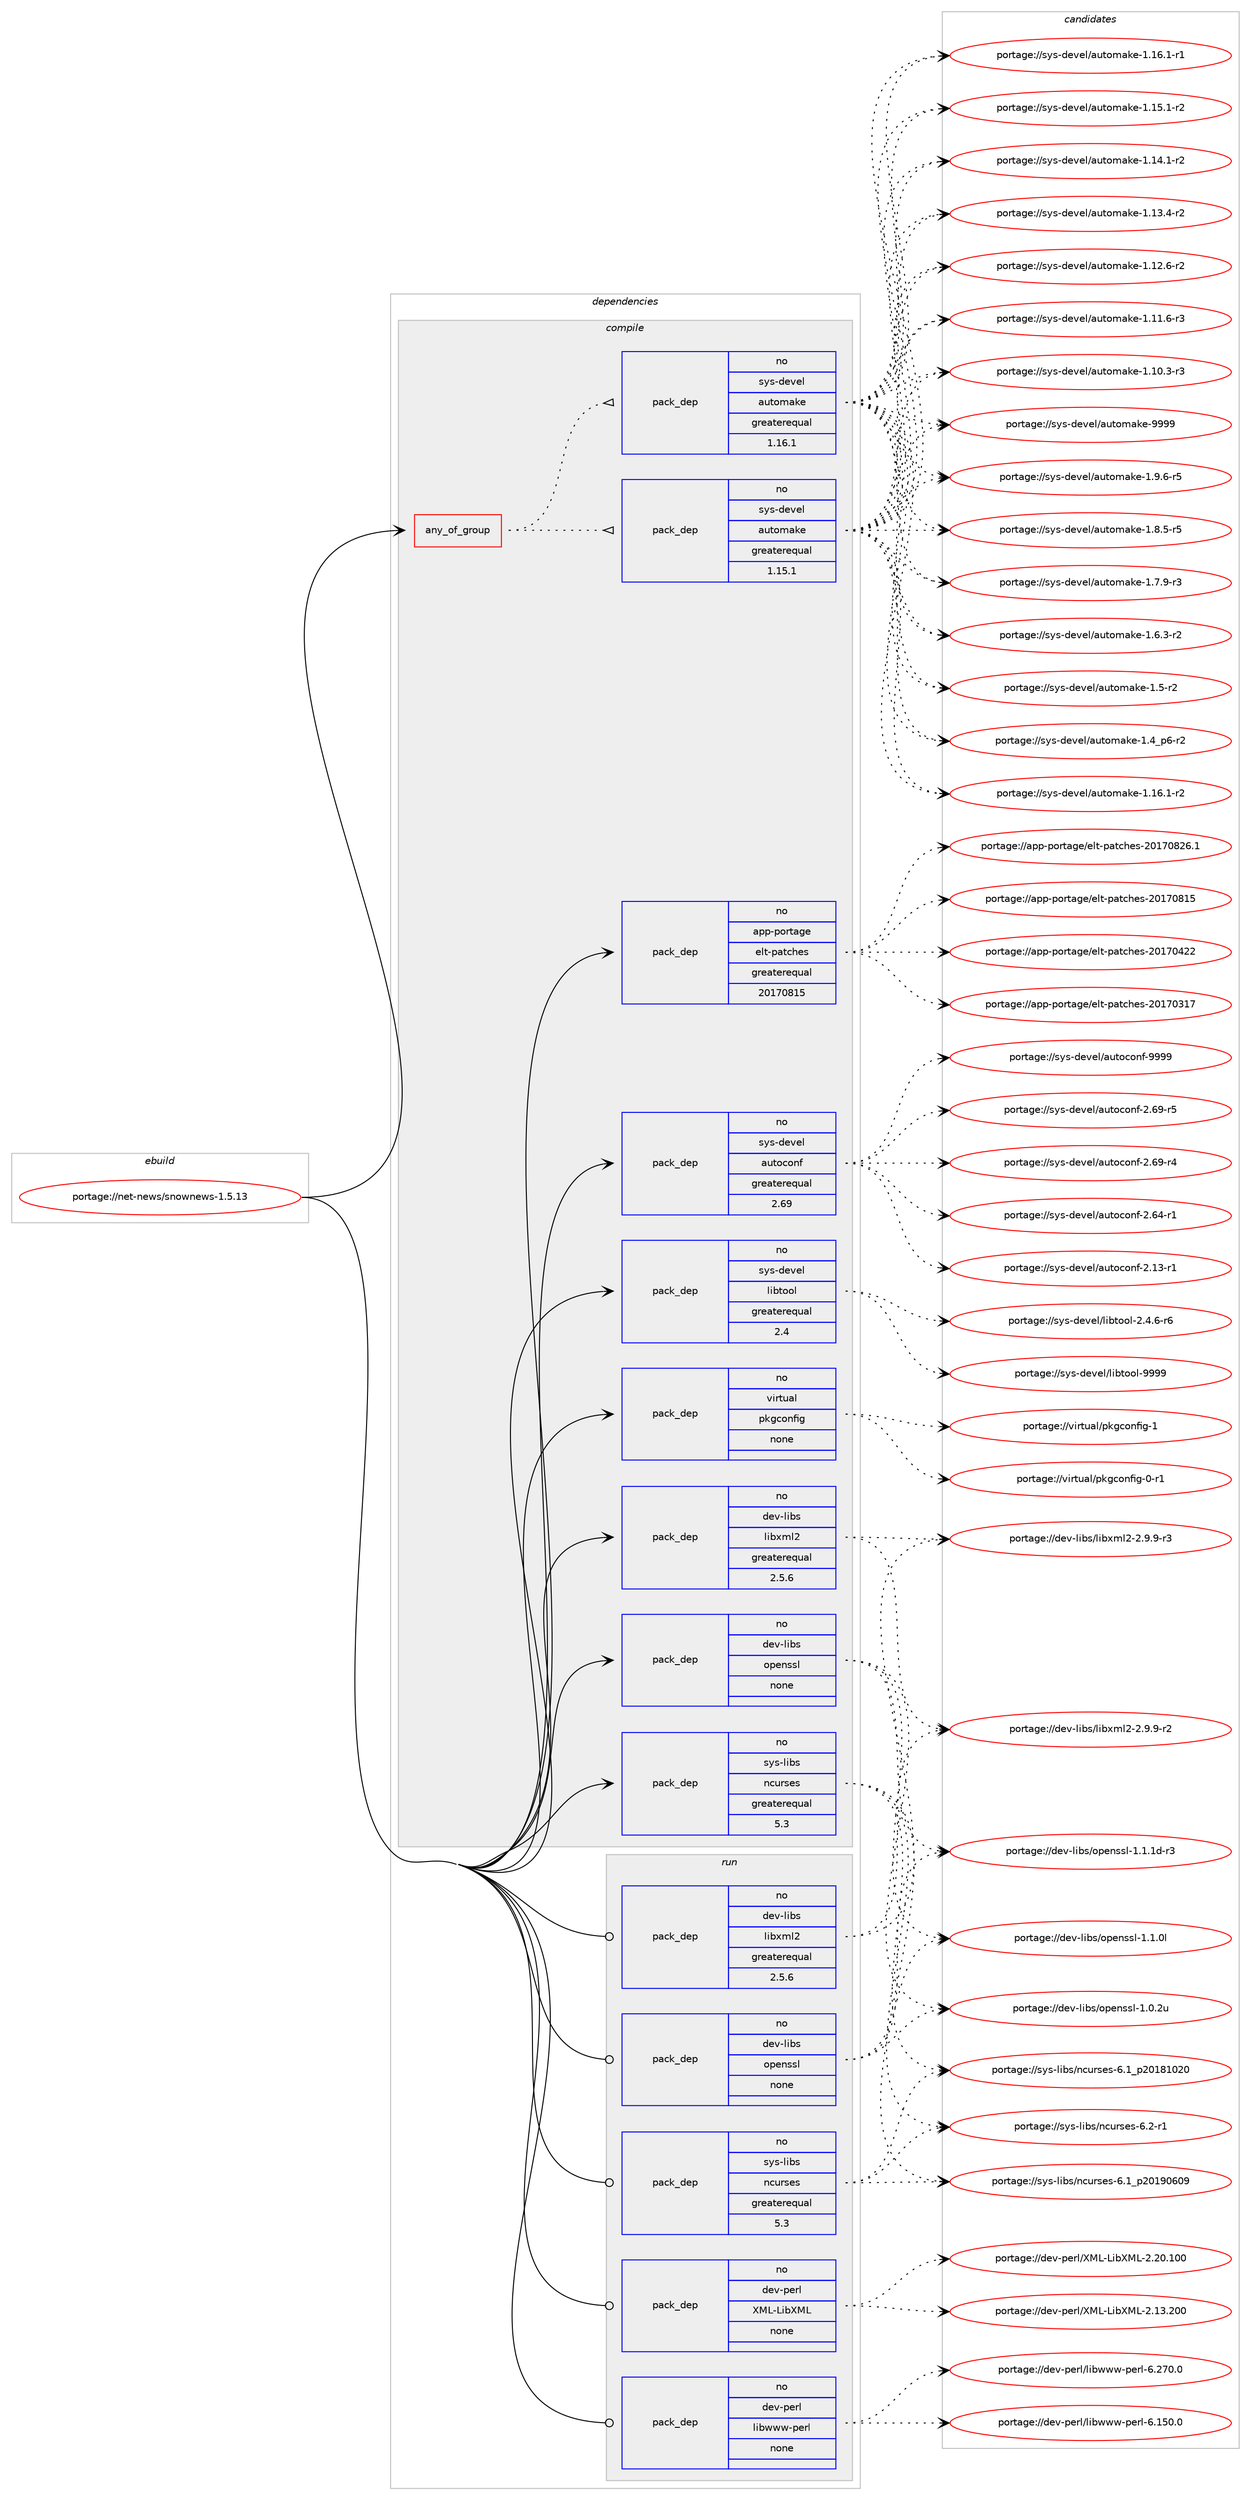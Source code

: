 digraph prolog {

# *************
# Graph options
# *************

newrank=true;
concentrate=true;
compound=true;
graph [rankdir=LR,fontname=Helvetica,fontsize=10,ranksep=1.5];#, ranksep=2.5, nodesep=0.2];
edge  [arrowhead=vee];
node  [fontname=Helvetica,fontsize=10];

# **********
# The ebuild
# **********

subgraph cluster_leftcol {
color=gray;
rank=same;
label=<<i>ebuild</i>>;
id [label="portage://net-news/snownews-1.5.13", color=red, width=4, href="../net-news/snownews-1.5.13.svg"];
}

# ****************
# The dependencies
# ****************

subgraph cluster_midcol {
color=gray;
label=<<i>dependencies</i>>;
subgraph cluster_compile {
fillcolor="#eeeeee";
style=filled;
label=<<i>compile</i>>;
subgraph any1016 {
dependency49337 [label=<<TABLE BORDER="0" CELLBORDER="1" CELLSPACING="0" CELLPADDING="4"><TR><TD CELLPADDING="10">any_of_group</TD></TR></TABLE>>, shape=none, color=red];subgraph pack39263 {
dependency49338 [label=<<TABLE BORDER="0" CELLBORDER="1" CELLSPACING="0" CELLPADDING="4" WIDTH="220"><TR><TD ROWSPAN="6" CELLPADDING="30">pack_dep</TD></TR><TR><TD WIDTH="110">no</TD></TR><TR><TD>sys-devel</TD></TR><TR><TD>automake</TD></TR><TR><TD>greaterequal</TD></TR><TR><TD>1.16.1</TD></TR></TABLE>>, shape=none, color=blue];
}
dependency49337:e -> dependency49338:w [weight=20,style="dotted",arrowhead="oinv"];
subgraph pack39264 {
dependency49339 [label=<<TABLE BORDER="0" CELLBORDER="1" CELLSPACING="0" CELLPADDING="4" WIDTH="220"><TR><TD ROWSPAN="6" CELLPADDING="30">pack_dep</TD></TR><TR><TD WIDTH="110">no</TD></TR><TR><TD>sys-devel</TD></TR><TR><TD>automake</TD></TR><TR><TD>greaterequal</TD></TR><TR><TD>1.15.1</TD></TR></TABLE>>, shape=none, color=blue];
}
dependency49337:e -> dependency49339:w [weight=20,style="dotted",arrowhead="oinv"];
}
id:e -> dependency49337:w [weight=20,style="solid",arrowhead="vee"];
subgraph pack39265 {
dependency49340 [label=<<TABLE BORDER="0" CELLBORDER="1" CELLSPACING="0" CELLPADDING="4" WIDTH="220"><TR><TD ROWSPAN="6" CELLPADDING="30">pack_dep</TD></TR><TR><TD WIDTH="110">no</TD></TR><TR><TD>app-portage</TD></TR><TR><TD>elt-patches</TD></TR><TR><TD>greaterequal</TD></TR><TR><TD>20170815</TD></TR></TABLE>>, shape=none, color=blue];
}
id:e -> dependency49340:w [weight=20,style="solid",arrowhead="vee"];
subgraph pack39266 {
dependency49341 [label=<<TABLE BORDER="0" CELLBORDER="1" CELLSPACING="0" CELLPADDING="4" WIDTH="220"><TR><TD ROWSPAN="6" CELLPADDING="30">pack_dep</TD></TR><TR><TD WIDTH="110">no</TD></TR><TR><TD>dev-libs</TD></TR><TR><TD>libxml2</TD></TR><TR><TD>greaterequal</TD></TR><TR><TD>2.5.6</TD></TR></TABLE>>, shape=none, color=blue];
}
id:e -> dependency49341:w [weight=20,style="solid",arrowhead="vee"];
subgraph pack39267 {
dependency49342 [label=<<TABLE BORDER="0" CELLBORDER="1" CELLSPACING="0" CELLPADDING="4" WIDTH="220"><TR><TD ROWSPAN="6" CELLPADDING="30">pack_dep</TD></TR><TR><TD WIDTH="110">no</TD></TR><TR><TD>dev-libs</TD></TR><TR><TD>openssl</TD></TR><TR><TD>none</TD></TR><TR><TD></TD></TR></TABLE>>, shape=none, color=blue];
}
id:e -> dependency49342:w [weight=20,style="solid",arrowhead="vee"];
subgraph pack39268 {
dependency49343 [label=<<TABLE BORDER="0" CELLBORDER="1" CELLSPACING="0" CELLPADDING="4" WIDTH="220"><TR><TD ROWSPAN="6" CELLPADDING="30">pack_dep</TD></TR><TR><TD WIDTH="110">no</TD></TR><TR><TD>sys-devel</TD></TR><TR><TD>autoconf</TD></TR><TR><TD>greaterequal</TD></TR><TR><TD>2.69</TD></TR></TABLE>>, shape=none, color=blue];
}
id:e -> dependency49343:w [weight=20,style="solid",arrowhead="vee"];
subgraph pack39269 {
dependency49344 [label=<<TABLE BORDER="0" CELLBORDER="1" CELLSPACING="0" CELLPADDING="4" WIDTH="220"><TR><TD ROWSPAN="6" CELLPADDING="30">pack_dep</TD></TR><TR><TD WIDTH="110">no</TD></TR><TR><TD>sys-devel</TD></TR><TR><TD>libtool</TD></TR><TR><TD>greaterequal</TD></TR><TR><TD>2.4</TD></TR></TABLE>>, shape=none, color=blue];
}
id:e -> dependency49344:w [weight=20,style="solid",arrowhead="vee"];
subgraph pack39270 {
dependency49345 [label=<<TABLE BORDER="0" CELLBORDER="1" CELLSPACING="0" CELLPADDING="4" WIDTH="220"><TR><TD ROWSPAN="6" CELLPADDING="30">pack_dep</TD></TR><TR><TD WIDTH="110">no</TD></TR><TR><TD>sys-libs</TD></TR><TR><TD>ncurses</TD></TR><TR><TD>greaterequal</TD></TR><TR><TD>5.3</TD></TR></TABLE>>, shape=none, color=blue];
}
id:e -> dependency49345:w [weight=20,style="solid",arrowhead="vee"];
subgraph pack39271 {
dependency49346 [label=<<TABLE BORDER="0" CELLBORDER="1" CELLSPACING="0" CELLPADDING="4" WIDTH="220"><TR><TD ROWSPAN="6" CELLPADDING="30">pack_dep</TD></TR><TR><TD WIDTH="110">no</TD></TR><TR><TD>virtual</TD></TR><TR><TD>pkgconfig</TD></TR><TR><TD>none</TD></TR><TR><TD></TD></TR></TABLE>>, shape=none, color=blue];
}
id:e -> dependency49346:w [weight=20,style="solid",arrowhead="vee"];
}
subgraph cluster_compileandrun {
fillcolor="#eeeeee";
style=filled;
label=<<i>compile and run</i>>;
}
subgraph cluster_run {
fillcolor="#eeeeee";
style=filled;
label=<<i>run</i>>;
subgraph pack39272 {
dependency49347 [label=<<TABLE BORDER="0" CELLBORDER="1" CELLSPACING="0" CELLPADDING="4" WIDTH="220"><TR><TD ROWSPAN="6" CELLPADDING="30">pack_dep</TD></TR><TR><TD WIDTH="110">no</TD></TR><TR><TD>dev-libs</TD></TR><TR><TD>libxml2</TD></TR><TR><TD>greaterequal</TD></TR><TR><TD>2.5.6</TD></TR></TABLE>>, shape=none, color=blue];
}
id:e -> dependency49347:w [weight=20,style="solid",arrowhead="odot"];
subgraph pack39273 {
dependency49348 [label=<<TABLE BORDER="0" CELLBORDER="1" CELLSPACING="0" CELLPADDING="4" WIDTH="220"><TR><TD ROWSPAN="6" CELLPADDING="30">pack_dep</TD></TR><TR><TD WIDTH="110">no</TD></TR><TR><TD>dev-libs</TD></TR><TR><TD>openssl</TD></TR><TR><TD>none</TD></TR><TR><TD></TD></TR></TABLE>>, shape=none, color=blue];
}
id:e -> dependency49348:w [weight=20,style="solid",arrowhead="odot"];
subgraph pack39274 {
dependency49349 [label=<<TABLE BORDER="0" CELLBORDER="1" CELLSPACING="0" CELLPADDING="4" WIDTH="220"><TR><TD ROWSPAN="6" CELLPADDING="30">pack_dep</TD></TR><TR><TD WIDTH="110">no</TD></TR><TR><TD>dev-perl</TD></TR><TR><TD>XML-LibXML</TD></TR><TR><TD>none</TD></TR><TR><TD></TD></TR></TABLE>>, shape=none, color=blue];
}
id:e -> dependency49349:w [weight=20,style="solid",arrowhead="odot"];
subgraph pack39275 {
dependency49350 [label=<<TABLE BORDER="0" CELLBORDER="1" CELLSPACING="0" CELLPADDING="4" WIDTH="220"><TR><TD ROWSPAN="6" CELLPADDING="30">pack_dep</TD></TR><TR><TD WIDTH="110">no</TD></TR><TR><TD>dev-perl</TD></TR><TR><TD>libwww-perl</TD></TR><TR><TD>none</TD></TR><TR><TD></TD></TR></TABLE>>, shape=none, color=blue];
}
id:e -> dependency49350:w [weight=20,style="solid",arrowhead="odot"];
subgraph pack39276 {
dependency49351 [label=<<TABLE BORDER="0" CELLBORDER="1" CELLSPACING="0" CELLPADDING="4" WIDTH="220"><TR><TD ROWSPAN="6" CELLPADDING="30">pack_dep</TD></TR><TR><TD WIDTH="110">no</TD></TR><TR><TD>sys-libs</TD></TR><TR><TD>ncurses</TD></TR><TR><TD>greaterequal</TD></TR><TR><TD>5.3</TD></TR></TABLE>>, shape=none, color=blue];
}
id:e -> dependency49351:w [weight=20,style="solid",arrowhead="odot"];
}
}

# **************
# The candidates
# **************

subgraph cluster_choices {
rank=same;
color=gray;
label=<<i>candidates</i>>;

subgraph choice39263 {
color=black;
nodesep=1;
choice115121115451001011181011084797117116111109971071014557575757 [label="portage://sys-devel/automake-9999", color=red, width=4,href="../sys-devel/automake-9999.svg"];
choice115121115451001011181011084797117116111109971071014549465746544511453 [label="portage://sys-devel/automake-1.9.6-r5", color=red, width=4,href="../sys-devel/automake-1.9.6-r5.svg"];
choice115121115451001011181011084797117116111109971071014549465646534511453 [label="portage://sys-devel/automake-1.8.5-r5", color=red, width=4,href="../sys-devel/automake-1.8.5-r5.svg"];
choice115121115451001011181011084797117116111109971071014549465546574511451 [label="portage://sys-devel/automake-1.7.9-r3", color=red, width=4,href="../sys-devel/automake-1.7.9-r3.svg"];
choice115121115451001011181011084797117116111109971071014549465446514511450 [label="portage://sys-devel/automake-1.6.3-r2", color=red, width=4,href="../sys-devel/automake-1.6.3-r2.svg"];
choice11512111545100101118101108479711711611110997107101454946534511450 [label="portage://sys-devel/automake-1.5-r2", color=red, width=4,href="../sys-devel/automake-1.5-r2.svg"];
choice115121115451001011181011084797117116111109971071014549465295112544511450 [label="portage://sys-devel/automake-1.4_p6-r2", color=red, width=4,href="../sys-devel/automake-1.4_p6-r2.svg"];
choice11512111545100101118101108479711711611110997107101454946495446494511450 [label="portage://sys-devel/automake-1.16.1-r2", color=red, width=4,href="../sys-devel/automake-1.16.1-r2.svg"];
choice11512111545100101118101108479711711611110997107101454946495446494511449 [label="portage://sys-devel/automake-1.16.1-r1", color=red, width=4,href="../sys-devel/automake-1.16.1-r1.svg"];
choice11512111545100101118101108479711711611110997107101454946495346494511450 [label="portage://sys-devel/automake-1.15.1-r2", color=red, width=4,href="../sys-devel/automake-1.15.1-r2.svg"];
choice11512111545100101118101108479711711611110997107101454946495246494511450 [label="portage://sys-devel/automake-1.14.1-r2", color=red, width=4,href="../sys-devel/automake-1.14.1-r2.svg"];
choice11512111545100101118101108479711711611110997107101454946495146524511450 [label="portage://sys-devel/automake-1.13.4-r2", color=red, width=4,href="../sys-devel/automake-1.13.4-r2.svg"];
choice11512111545100101118101108479711711611110997107101454946495046544511450 [label="portage://sys-devel/automake-1.12.6-r2", color=red, width=4,href="../sys-devel/automake-1.12.6-r2.svg"];
choice11512111545100101118101108479711711611110997107101454946494946544511451 [label="portage://sys-devel/automake-1.11.6-r3", color=red, width=4,href="../sys-devel/automake-1.11.6-r3.svg"];
choice11512111545100101118101108479711711611110997107101454946494846514511451 [label="portage://sys-devel/automake-1.10.3-r3", color=red, width=4,href="../sys-devel/automake-1.10.3-r3.svg"];
dependency49338:e -> choice115121115451001011181011084797117116111109971071014557575757:w [style=dotted,weight="100"];
dependency49338:e -> choice115121115451001011181011084797117116111109971071014549465746544511453:w [style=dotted,weight="100"];
dependency49338:e -> choice115121115451001011181011084797117116111109971071014549465646534511453:w [style=dotted,weight="100"];
dependency49338:e -> choice115121115451001011181011084797117116111109971071014549465546574511451:w [style=dotted,weight="100"];
dependency49338:e -> choice115121115451001011181011084797117116111109971071014549465446514511450:w [style=dotted,weight="100"];
dependency49338:e -> choice11512111545100101118101108479711711611110997107101454946534511450:w [style=dotted,weight="100"];
dependency49338:e -> choice115121115451001011181011084797117116111109971071014549465295112544511450:w [style=dotted,weight="100"];
dependency49338:e -> choice11512111545100101118101108479711711611110997107101454946495446494511450:w [style=dotted,weight="100"];
dependency49338:e -> choice11512111545100101118101108479711711611110997107101454946495446494511449:w [style=dotted,weight="100"];
dependency49338:e -> choice11512111545100101118101108479711711611110997107101454946495346494511450:w [style=dotted,weight="100"];
dependency49338:e -> choice11512111545100101118101108479711711611110997107101454946495246494511450:w [style=dotted,weight="100"];
dependency49338:e -> choice11512111545100101118101108479711711611110997107101454946495146524511450:w [style=dotted,weight="100"];
dependency49338:e -> choice11512111545100101118101108479711711611110997107101454946495046544511450:w [style=dotted,weight="100"];
dependency49338:e -> choice11512111545100101118101108479711711611110997107101454946494946544511451:w [style=dotted,weight="100"];
dependency49338:e -> choice11512111545100101118101108479711711611110997107101454946494846514511451:w [style=dotted,weight="100"];
}
subgraph choice39264 {
color=black;
nodesep=1;
choice115121115451001011181011084797117116111109971071014557575757 [label="portage://sys-devel/automake-9999", color=red, width=4,href="../sys-devel/automake-9999.svg"];
choice115121115451001011181011084797117116111109971071014549465746544511453 [label="portage://sys-devel/automake-1.9.6-r5", color=red, width=4,href="../sys-devel/automake-1.9.6-r5.svg"];
choice115121115451001011181011084797117116111109971071014549465646534511453 [label="portage://sys-devel/automake-1.8.5-r5", color=red, width=4,href="../sys-devel/automake-1.8.5-r5.svg"];
choice115121115451001011181011084797117116111109971071014549465546574511451 [label="portage://sys-devel/automake-1.7.9-r3", color=red, width=4,href="../sys-devel/automake-1.7.9-r3.svg"];
choice115121115451001011181011084797117116111109971071014549465446514511450 [label="portage://sys-devel/automake-1.6.3-r2", color=red, width=4,href="../sys-devel/automake-1.6.3-r2.svg"];
choice11512111545100101118101108479711711611110997107101454946534511450 [label="portage://sys-devel/automake-1.5-r2", color=red, width=4,href="../sys-devel/automake-1.5-r2.svg"];
choice115121115451001011181011084797117116111109971071014549465295112544511450 [label="portage://sys-devel/automake-1.4_p6-r2", color=red, width=4,href="../sys-devel/automake-1.4_p6-r2.svg"];
choice11512111545100101118101108479711711611110997107101454946495446494511450 [label="portage://sys-devel/automake-1.16.1-r2", color=red, width=4,href="../sys-devel/automake-1.16.1-r2.svg"];
choice11512111545100101118101108479711711611110997107101454946495446494511449 [label="portage://sys-devel/automake-1.16.1-r1", color=red, width=4,href="../sys-devel/automake-1.16.1-r1.svg"];
choice11512111545100101118101108479711711611110997107101454946495346494511450 [label="portage://sys-devel/automake-1.15.1-r2", color=red, width=4,href="../sys-devel/automake-1.15.1-r2.svg"];
choice11512111545100101118101108479711711611110997107101454946495246494511450 [label="portage://sys-devel/automake-1.14.1-r2", color=red, width=4,href="../sys-devel/automake-1.14.1-r2.svg"];
choice11512111545100101118101108479711711611110997107101454946495146524511450 [label="portage://sys-devel/automake-1.13.4-r2", color=red, width=4,href="../sys-devel/automake-1.13.4-r2.svg"];
choice11512111545100101118101108479711711611110997107101454946495046544511450 [label="portage://sys-devel/automake-1.12.6-r2", color=red, width=4,href="../sys-devel/automake-1.12.6-r2.svg"];
choice11512111545100101118101108479711711611110997107101454946494946544511451 [label="portage://sys-devel/automake-1.11.6-r3", color=red, width=4,href="../sys-devel/automake-1.11.6-r3.svg"];
choice11512111545100101118101108479711711611110997107101454946494846514511451 [label="portage://sys-devel/automake-1.10.3-r3", color=red, width=4,href="../sys-devel/automake-1.10.3-r3.svg"];
dependency49339:e -> choice115121115451001011181011084797117116111109971071014557575757:w [style=dotted,weight="100"];
dependency49339:e -> choice115121115451001011181011084797117116111109971071014549465746544511453:w [style=dotted,weight="100"];
dependency49339:e -> choice115121115451001011181011084797117116111109971071014549465646534511453:w [style=dotted,weight="100"];
dependency49339:e -> choice115121115451001011181011084797117116111109971071014549465546574511451:w [style=dotted,weight="100"];
dependency49339:e -> choice115121115451001011181011084797117116111109971071014549465446514511450:w [style=dotted,weight="100"];
dependency49339:e -> choice11512111545100101118101108479711711611110997107101454946534511450:w [style=dotted,weight="100"];
dependency49339:e -> choice115121115451001011181011084797117116111109971071014549465295112544511450:w [style=dotted,weight="100"];
dependency49339:e -> choice11512111545100101118101108479711711611110997107101454946495446494511450:w [style=dotted,weight="100"];
dependency49339:e -> choice11512111545100101118101108479711711611110997107101454946495446494511449:w [style=dotted,weight="100"];
dependency49339:e -> choice11512111545100101118101108479711711611110997107101454946495346494511450:w [style=dotted,weight="100"];
dependency49339:e -> choice11512111545100101118101108479711711611110997107101454946495246494511450:w [style=dotted,weight="100"];
dependency49339:e -> choice11512111545100101118101108479711711611110997107101454946495146524511450:w [style=dotted,weight="100"];
dependency49339:e -> choice11512111545100101118101108479711711611110997107101454946495046544511450:w [style=dotted,weight="100"];
dependency49339:e -> choice11512111545100101118101108479711711611110997107101454946494946544511451:w [style=dotted,weight="100"];
dependency49339:e -> choice11512111545100101118101108479711711611110997107101454946494846514511451:w [style=dotted,weight="100"];
}
subgraph choice39265 {
color=black;
nodesep=1;
choice971121124511211111411697103101471011081164511297116991041011154550484955485650544649 [label="portage://app-portage/elt-patches-20170826.1", color=red, width=4,href="../app-portage/elt-patches-20170826.1.svg"];
choice97112112451121111141169710310147101108116451129711699104101115455048495548564953 [label="portage://app-portage/elt-patches-20170815", color=red, width=4,href="../app-portage/elt-patches-20170815.svg"];
choice97112112451121111141169710310147101108116451129711699104101115455048495548525050 [label="portage://app-portage/elt-patches-20170422", color=red, width=4,href="../app-portage/elt-patches-20170422.svg"];
choice97112112451121111141169710310147101108116451129711699104101115455048495548514955 [label="portage://app-portage/elt-patches-20170317", color=red, width=4,href="../app-portage/elt-patches-20170317.svg"];
dependency49340:e -> choice971121124511211111411697103101471011081164511297116991041011154550484955485650544649:w [style=dotted,weight="100"];
dependency49340:e -> choice97112112451121111141169710310147101108116451129711699104101115455048495548564953:w [style=dotted,weight="100"];
dependency49340:e -> choice97112112451121111141169710310147101108116451129711699104101115455048495548525050:w [style=dotted,weight="100"];
dependency49340:e -> choice97112112451121111141169710310147101108116451129711699104101115455048495548514955:w [style=dotted,weight="100"];
}
subgraph choice39266 {
color=black;
nodesep=1;
choice10010111845108105981154710810598120109108504550465746574511451 [label="portage://dev-libs/libxml2-2.9.9-r3", color=red, width=4,href="../dev-libs/libxml2-2.9.9-r3.svg"];
choice10010111845108105981154710810598120109108504550465746574511450 [label="portage://dev-libs/libxml2-2.9.9-r2", color=red, width=4,href="../dev-libs/libxml2-2.9.9-r2.svg"];
dependency49341:e -> choice10010111845108105981154710810598120109108504550465746574511451:w [style=dotted,weight="100"];
dependency49341:e -> choice10010111845108105981154710810598120109108504550465746574511450:w [style=dotted,weight="100"];
}
subgraph choice39267 {
color=black;
nodesep=1;
choice1001011184510810598115471111121011101151151084549464946491004511451 [label="portage://dev-libs/openssl-1.1.1d-r3", color=red, width=4,href="../dev-libs/openssl-1.1.1d-r3.svg"];
choice100101118451081059811547111112101110115115108454946494648108 [label="portage://dev-libs/openssl-1.1.0l", color=red, width=4,href="../dev-libs/openssl-1.1.0l.svg"];
choice100101118451081059811547111112101110115115108454946484650117 [label="portage://dev-libs/openssl-1.0.2u", color=red, width=4,href="../dev-libs/openssl-1.0.2u.svg"];
dependency49342:e -> choice1001011184510810598115471111121011101151151084549464946491004511451:w [style=dotted,weight="100"];
dependency49342:e -> choice100101118451081059811547111112101110115115108454946494648108:w [style=dotted,weight="100"];
dependency49342:e -> choice100101118451081059811547111112101110115115108454946484650117:w [style=dotted,weight="100"];
}
subgraph choice39268 {
color=black;
nodesep=1;
choice115121115451001011181011084797117116111991111101024557575757 [label="portage://sys-devel/autoconf-9999", color=red, width=4,href="../sys-devel/autoconf-9999.svg"];
choice1151211154510010111810110847971171161119911111010245504654574511453 [label="portage://sys-devel/autoconf-2.69-r5", color=red, width=4,href="../sys-devel/autoconf-2.69-r5.svg"];
choice1151211154510010111810110847971171161119911111010245504654574511452 [label="portage://sys-devel/autoconf-2.69-r4", color=red, width=4,href="../sys-devel/autoconf-2.69-r4.svg"];
choice1151211154510010111810110847971171161119911111010245504654524511449 [label="portage://sys-devel/autoconf-2.64-r1", color=red, width=4,href="../sys-devel/autoconf-2.64-r1.svg"];
choice1151211154510010111810110847971171161119911111010245504649514511449 [label="portage://sys-devel/autoconf-2.13-r1", color=red, width=4,href="../sys-devel/autoconf-2.13-r1.svg"];
dependency49343:e -> choice115121115451001011181011084797117116111991111101024557575757:w [style=dotted,weight="100"];
dependency49343:e -> choice1151211154510010111810110847971171161119911111010245504654574511453:w [style=dotted,weight="100"];
dependency49343:e -> choice1151211154510010111810110847971171161119911111010245504654574511452:w [style=dotted,weight="100"];
dependency49343:e -> choice1151211154510010111810110847971171161119911111010245504654524511449:w [style=dotted,weight="100"];
dependency49343:e -> choice1151211154510010111810110847971171161119911111010245504649514511449:w [style=dotted,weight="100"];
}
subgraph choice39269 {
color=black;
nodesep=1;
choice1151211154510010111810110847108105981161111111084557575757 [label="portage://sys-devel/libtool-9999", color=red, width=4,href="../sys-devel/libtool-9999.svg"];
choice1151211154510010111810110847108105981161111111084550465246544511454 [label="portage://sys-devel/libtool-2.4.6-r6", color=red, width=4,href="../sys-devel/libtool-2.4.6-r6.svg"];
dependency49344:e -> choice1151211154510010111810110847108105981161111111084557575757:w [style=dotted,weight="100"];
dependency49344:e -> choice1151211154510010111810110847108105981161111111084550465246544511454:w [style=dotted,weight="100"];
}
subgraph choice39270 {
color=black;
nodesep=1;
choice11512111545108105981154711099117114115101115455446504511449 [label="portage://sys-libs/ncurses-6.2-r1", color=red, width=4,href="../sys-libs/ncurses-6.2-r1.svg"];
choice1151211154510810598115471109911711411510111545544649951125048495748544857 [label="portage://sys-libs/ncurses-6.1_p20190609", color=red, width=4,href="../sys-libs/ncurses-6.1_p20190609.svg"];
choice1151211154510810598115471109911711411510111545544649951125048495649485048 [label="portage://sys-libs/ncurses-6.1_p20181020", color=red, width=4,href="../sys-libs/ncurses-6.1_p20181020.svg"];
dependency49345:e -> choice11512111545108105981154711099117114115101115455446504511449:w [style=dotted,weight="100"];
dependency49345:e -> choice1151211154510810598115471109911711411510111545544649951125048495748544857:w [style=dotted,weight="100"];
dependency49345:e -> choice1151211154510810598115471109911711411510111545544649951125048495649485048:w [style=dotted,weight="100"];
}
subgraph choice39271 {
color=black;
nodesep=1;
choice1181051141161179710847112107103991111101021051034549 [label="portage://virtual/pkgconfig-1", color=red, width=4,href="../virtual/pkgconfig-1.svg"];
choice11810511411611797108471121071039911111010210510345484511449 [label="portage://virtual/pkgconfig-0-r1", color=red, width=4,href="../virtual/pkgconfig-0-r1.svg"];
dependency49346:e -> choice1181051141161179710847112107103991111101021051034549:w [style=dotted,weight="100"];
dependency49346:e -> choice11810511411611797108471121071039911111010210510345484511449:w [style=dotted,weight="100"];
}
subgraph choice39272 {
color=black;
nodesep=1;
choice10010111845108105981154710810598120109108504550465746574511451 [label="portage://dev-libs/libxml2-2.9.9-r3", color=red, width=4,href="../dev-libs/libxml2-2.9.9-r3.svg"];
choice10010111845108105981154710810598120109108504550465746574511450 [label="portage://dev-libs/libxml2-2.9.9-r2", color=red, width=4,href="../dev-libs/libxml2-2.9.9-r2.svg"];
dependency49347:e -> choice10010111845108105981154710810598120109108504550465746574511451:w [style=dotted,weight="100"];
dependency49347:e -> choice10010111845108105981154710810598120109108504550465746574511450:w [style=dotted,weight="100"];
}
subgraph choice39273 {
color=black;
nodesep=1;
choice1001011184510810598115471111121011101151151084549464946491004511451 [label="portage://dev-libs/openssl-1.1.1d-r3", color=red, width=4,href="../dev-libs/openssl-1.1.1d-r3.svg"];
choice100101118451081059811547111112101110115115108454946494648108 [label="portage://dev-libs/openssl-1.1.0l", color=red, width=4,href="../dev-libs/openssl-1.1.0l.svg"];
choice100101118451081059811547111112101110115115108454946484650117 [label="portage://dev-libs/openssl-1.0.2u", color=red, width=4,href="../dev-libs/openssl-1.0.2u.svg"];
dependency49348:e -> choice1001011184510810598115471111121011101151151084549464946491004511451:w [style=dotted,weight="100"];
dependency49348:e -> choice100101118451081059811547111112101110115115108454946494648108:w [style=dotted,weight="100"];
dependency49348:e -> choice100101118451081059811547111112101110115115108454946484650117:w [style=dotted,weight="100"];
}
subgraph choice39274 {
color=black;
nodesep=1;
choice1001011184511210111410847887776457610598887776455046504846494848 [label="portage://dev-perl/XML-LibXML-2.20.100", color=red, width=4,href="../dev-perl/XML-LibXML-2.20.100.svg"];
choice1001011184511210111410847887776457610598887776455046495146504848 [label="portage://dev-perl/XML-LibXML-2.13.200", color=red, width=4,href="../dev-perl/XML-LibXML-2.13.200.svg"];
dependency49349:e -> choice1001011184511210111410847887776457610598887776455046504846494848:w [style=dotted,weight="100"];
dependency49349:e -> choice1001011184511210111410847887776457610598887776455046495146504848:w [style=dotted,weight="100"];
}
subgraph choice39275 {
color=black;
nodesep=1;
choice100101118451121011141084710810598119119119451121011141084554465055484648 [label="portage://dev-perl/libwww-perl-6.270.0", color=red, width=4,href="../dev-perl/libwww-perl-6.270.0.svg"];
choice100101118451121011141084710810598119119119451121011141084554464953484648 [label="portage://dev-perl/libwww-perl-6.150.0", color=red, width=4,href="../dev-perl/libwww-perl-6.150.0.svg"];
dependency49350:e -> choice100101118451121011141084710810598119119119451121011141084554465055484648:w [style=dotted,weight="100"];
dependency49350:e -> choice100101118451121011141084710810598119119119451121011141084554464953484648:w [style=dotted,weight="100"];
}
subgraph choice39276 {
color=black;
nodesep=1;
choice11512111545108105981154711099117114115101115455446504511449 [label="portage://sys-libs/ncurses-6.2-r1", color=red, width=4,href="../sys-libs/ncurses-6.2-r1.svg"];
choice1151211154510810598115471109911711411510111545544649951125048495748544857 [label="portage://sys-libs/ncurses-6.1_p20190609", color=red, width=4,href="../sys-libs/ncurses-6.1_p20190609.svg"];
choice1151211154510810598115471109911711411510111545544649951125048495649485048 [label="portage://sys-libs/ncurses-6.1_p20181020", color=red, width=4,href="../sys-libs/ncurses-6.1_p20181020.svg"];
dependency49351:e -> choice11512111545108105981154711099117114115101115455446504511449:w [style=dotted,weight="100"];
dependency49351:e -> choice1151211154510810598115471109911711411510111545544649951125048495748544857:w [style=dotted,weight="100"];
dependency49351:e -> choice1151211154510810598115471109911711411510111545544649951125048495649485048:w [style=dotted,weight="100"];
}
}

}
